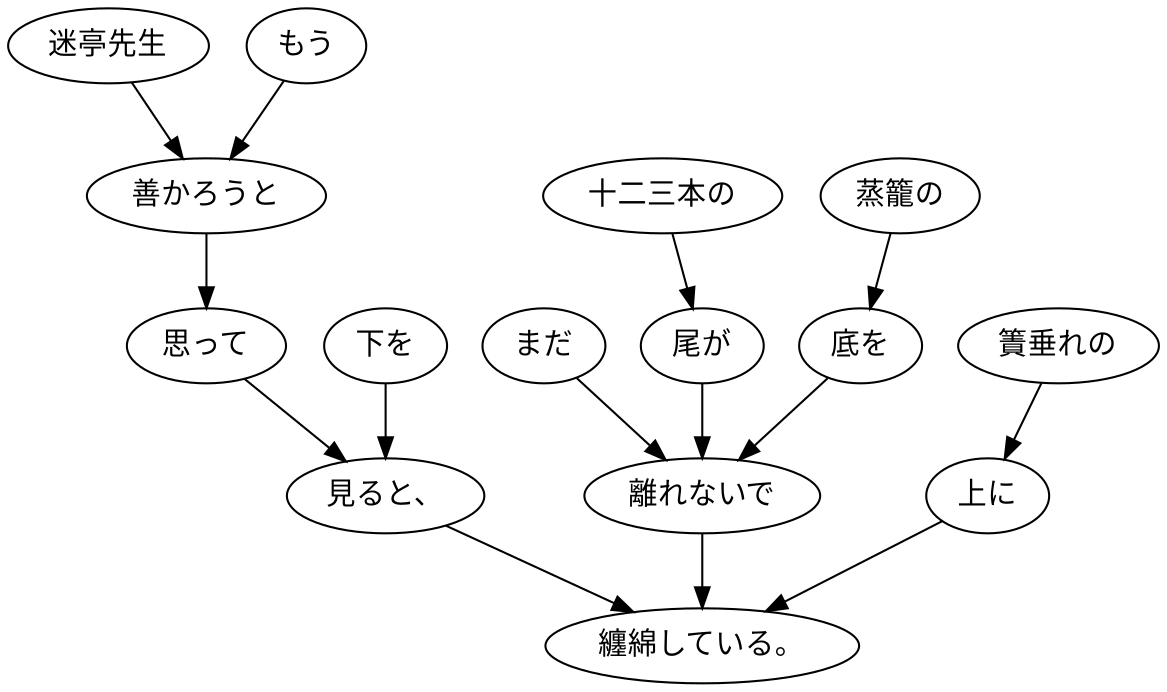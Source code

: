 digraph graph3523 {
	node0 [label="迷亭先生"];
	node1 [label="もう"];
	node2 [label="善かろうと"];
	node3 [label="思って"];
	node4 [label="下を"];
	node5 [label="見ると、"];
	node6 [label="まだ"];
	node7 [label="十二三本の"];
	node8 [label="尾が"];
	node9 [label="蒸籠の"];
	node10 [label="底を"];
	node11 [label="離れないで"];
	node12 [label="簀垂れの"];
	node13 [label="上に"];
	node14 [label="纏綿している。"];
	node0 -> node2;
	node1 -> node2;
	node2 -> node3;
	node3 -> node5;
	node4 -> node5;
	node5 -> node14;
	node6 -> node11;
	node7 -> node8;
	node8 -> node11;
	node9 -> node10;
	node10 -> node11;
	node11 -> node14;
	node12 -> node13;
	node13 -> node14;
}
